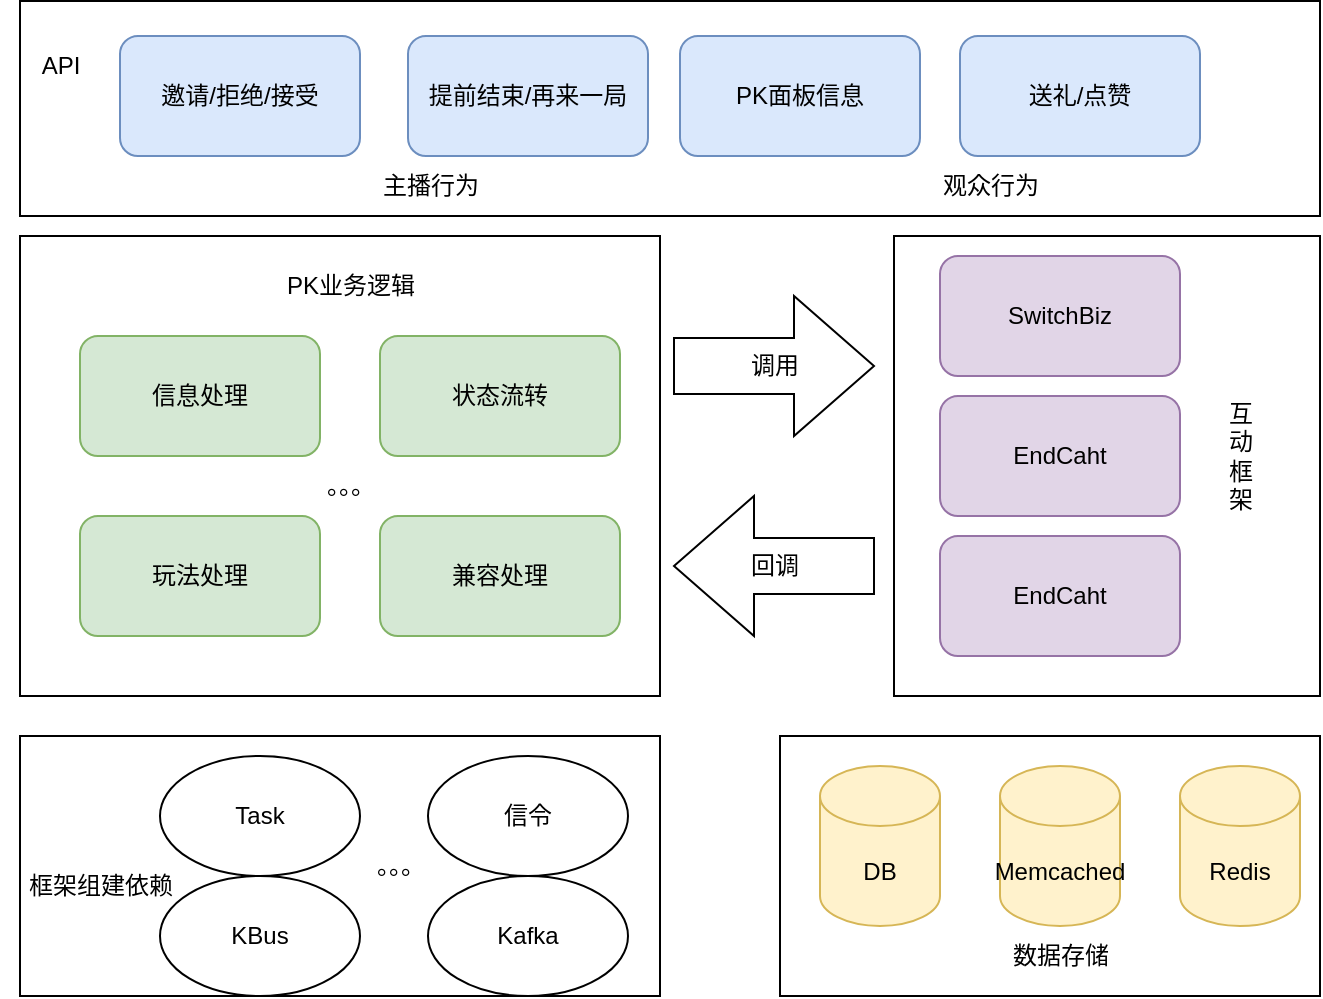 <mxfile version="20.3.6" type="github">
  <diagram id="GIk3zpjn_Su-Wy2v97HG" name="第 1 页">
    <mxGraphModel dx="1298" dy="834" grid="1" gridSize="10" guides="1" tooltips="1" connect="1" arrows="1" fold="1" page="1" pageScale="1" pageWidth="827" pageHeight="1169" math="0" shadow="0">
      <root>
        <mxCell id="0" />
        <mxCell id="1" parent="0" />
        <mxCell id="hiL4RjT5jnR4Him4Q8F5-3" value="邀请/拒绝/接受" style="rounded=1;whiteSpace=wrap;html=1;fillColor=#dae8fc;strokeColor=#6c8ebf;" vertex="1" parent="1">
          <mxGeometry x="150" y="220" width="120" height="60" as="geometry" />
        </mxCell>
        <mxCell id="hiL4RjT5jnR4Him4Q8F5-7" value="提前结束/再来一局" style="rounded=1;whiteSpace=wrap;html=1;fillColor=#dae8fc;strokeColor=#6c8ebf;" vertex="1" parent="1">
          <mxGeometry x="294" y="220" width="120" height="60" as="geometry" />
        </mxCell>
        <mxCell id="hiL4RjT5jnR4Him4Q8F5-8" value="PK面板信息" style="rounded=1;whiteSpace=wrap;html=1;fillColor=#dae8fc;strokeColor=#6c8ebf;" vertex="1" parent="1">
          <mxGeometry x="430" y="220" width="120" height="60" as="geometry" />
        </mxCell>
        <mxCell id="hiL4RjT5jnR4Him4Q8F5-9" value="送礼/点赞" style="rounded=1;whiteSpace=wrap;html=1;fillColor=#dae8fc;strokeColor=#6c8ebf;" vertex="1" parent="1">
          <mxGeometry x="570" y="220" width="120" height="60" as="geometry" />
        </mxCell>
        <mxCell id="hiL4RjT5jnR4Him4Q8F5-16" value="" style="rounded=0;whiteSpace=wrap;html=1;fillColor=none;" vertex="1" parent="1">
          <mxGeometry x="100" y="202.5" width="650" height="107.5" as="geometry" />
        </mxCell>
        <mxCell id="hiL4RjT5jnR4Him4Q8F5-17" value="API" style="text;html=1;align=center;verticalAlign=middle;resizable=0;points=[];autosize=1;strokeColor=none;fillColor=none;" vertex="1" parent="1">
          <mxGeometry x="100" y="220" width="40" height="30" as="geometry" />
        </mxCell>
        <mxCell id="hiL4RjT5jnR4Him4Q8F5-18" value="状态流转" style="rounded=1;whiteSpace=wrap;html=1;fillColor=#d5e8d4;strokeColor=#82b366;" vertex="1" parent="1">
          <mxGeometry x="280" y="370" width="120" height="60" as="geometry" />
        </mxCell>
        <mxCell id="hiL4RjT5jnR4Him4Q8F5-19" value="EndCaht" style="rounded=1;whiteSpace=wrap;html=1;fillColor=#e1d5e7;strokeColor=#9673a6;" vertex="1" parent="1">
          <mxGeometry x="560" y="400" width="120" height="60" as="geometry" />
        </mxCell>
        <mxCell id="hiL4RjT5jnR4Him4Q8F5-20" value="SwitchBiz" style="rounded=1;whiteSpace=wrap;html=1;fillColor=#e1d5e7;strokeColor=#9673a6;" vertex="1" parent="1">
          <mxGeometry x="560" y="330" width="120" height="60" as="geometry" />
        </mxCell>
        <mxCell id="hiL4RjT5jnR4Him4Q8F5-22" value="信息处理" style="rounded=1;whiteSpace=wrap;html=1;fillColor=#d5e8d4;strokeColor=#82b366;" vertex="1" parent="1">
          <mxGeometry x="130" y="370" width="120" height="60" as="geometry" />
        </mxCell>
        <mxCell id="hiL4RjT5jnR4Him4Q8F5-23" value="" style="rounded=0;whiteSpace=wrap;html=1;fillColor=none;" vertex="1" parent="1">
          <mxGeometry x="100" y="320" width="320" height="230" as="geometry" />
        </mxCell>
        <mxCell id="hiL4RjT5jnR4Him4Q8F5-24" value="玩法处理" style="rounded=1;whiteSpace=wrap;html=1;fillColor=#d5e8d4;strokeColor=#82b366;" vertex="1" parent="1">
          <mxGeometry x="130" y="460" width="120" height="60" as="geometry" />
        </mxCell>
        <mxCell id="hiL4RjT5jnR4Him4Q8F5-25" value="兼容处理" style="rounded=1;whiteSpace=wrap;html=1;fillColor=#d5e8d4;strokeColor=#82b366;" vertex="1" parent="1">
          <mxGeometry x="280" y="460" width="120" height="60" as="geometry" />
        </mxCell>
        <mxCell id="hiL4RjT5jnR4Him4Q8F5-26" value="PK业务逻辑" style="text;html=1;align=center;verticalAlign=middle;resizable=0;points=[];autosize=1;strokeColor=none;fillColor=none;" vertex="1" parent="1">
          <mxGeometry x="220" y="330" width="90" height="30" as="geometry" />
        </mxCell>
        <mxCell id="hiL4RjT5jnR4Him4Q8F5-27" value="。。。" style="text;html=1;align=center;verticalAlign=middle;resizable=0;points=[];autosize=1;strokeColor=none;fillColor=none;" vertex="1" parent="1">
          <mxGeometry x="235" y="430" width="60" height="30" as="geometry" />
        </mxCell>
        <mxCell id="hiL4RjT5jnR4Him4Q8F5-28" value="EndCaht" style="rounded=1;whiteSpace=wrap;html=1;fillColor=#e1d5e7;strokeColor=#9673a6;" vertex="1" parent="1">
          <mxGeometry x="560" y="470" width="120" height="60" as="geometry" />
        </mxCell>
        <mxCell id="hiL4RjT5jnR4Him4Q8F5-29" value="" style="rounded=0;whiteSpace=wrap;html=1;fillColor=none;" vertex="1" parent="1">
          <mxGeometry x="537" y="320" width="213" height="230" as="geometry" />
        </mxCell>
        <mxCell id="hiL4RjT5jnR4Him4Q8F5-30" value="互&lt;br&gt;动&lt;br&gt;框&lt;br&gt;架" style="text;html=1;align=center;verticalAlign=middle;resizable=0;points=[];autosize=1;strokeColor=none;fillColor=none;" vertex="1" parent="1">
          <mxGeometry x="690" y="395" width="40" height="70" as="geometry" />
        </mxCell>
        <mxCell id="hiL4RjT5jnR4Him4Q8F5-35" value="调用" style="html=1;shadow=0;dashed=0;align=center;verticalAlign=middle;shape=mxgraph.arrows2.arrow;dy=0.6;dx=40;notch=0;" vertex="1" parent="1">
          <mxGeometry x="427" y="350" width="100" height="70" as="geometry" />
        </mxCell>
        <mxCell id="hiL4RjT5jnR4Him4Q8F5-36" value="回调" style="html=1;shadow=0;dashed=0;align=center;verticalAlign=middle;shape=mxgraph.arrows2.arrow;dy=0.6;dx=40;flipH=1;notch=0;" vertex="1" parent="1">
          <mxGeometry x="427" y="450" width="100" height="70" as="geometry" />
        </mxCell>
        <mxCell id="hiL4RjT5jnR4Him4Q8F5-37" value="DB" style="shape=cylinder3;whiteSpace=wrap;html=1;boundedLbl=1;backgroundOutline=1;size=15;fillColor=#fff2cc;strokeColor=#d6b656;" vertex="1" parent="1">
          <mxGeometry x="500" y="585" width="60" height="80" as="geometry" />
        </mxCell>
        <mxCell id="hiL4RjT5jnR4Him4Q8F5-38" value="Redis" style="shape=cylinder3;whiteSpace=wrap;html=1;boundedLbl=1;backgroundOutline=1;size=15;fillColor=#fff2cc;strokeColor=#d6b656;" vertex="1" parent="1">
          <mxGeometry x="680" y="585" width="60" height="80" as="geometry" />
        </mxCell>
        <mxCell id="hiL4RjT5jnR4Him4Q8F5-39" value="Memcached" style="shape=cylinder3;whiteSpace=wrap;html=1;boundedLbl=1;backgroundOutline=1;size=15;fillColor=#fff2cc;strokeColor=#d6b656;" vertex="1" parent="1">
          <mxGeometry x="590" y="585" width="60" height="80" as="geometry" />
        </mxCell>
        <mxCell id="hiL4RjT5jnR4Him4Q8F5-41" value="Task" style="ellipse;whiteSpace=wrap;html=1;" vertex="1" parent="1">
          <mxGeometry x="170" y="580" width="100" height="60" as="geometry" />
        </mxCell>
        <mxCell id="hiL4RjT5jnR4Him4Q8F5-42" value="信令" style="ellipse;whiteSpace=wrap;html=1;" vertex="1" parent="1">
          <mxGeometry x="304" y="580" width="100" height="60" as="geometry" />
        </mxCell>
        <mxCell id="hiL4RjT5jnR4Him4Q8F5-43" value="" style="rounded=0;whiteSpace=wrap;html=1;fillColor=none;" vertex="1" parent="1">
          <mxGeometry x="480" y="570" width="270" height="130" as="geometry" />
        </mxCell>
        <mxCell id="hiL4RjT5jnR4Him4Q8F5-44" value="数据存储" style="text;html=1;align=center;verticalAlign=middle;resizable=0;points=[];autosize=1;strokeColor=none;fillColor=none;" vertex="1" parent="1">
          <mxGeometry x="585" y="665" width="70" height="30" as="geometry" />
        </mxCell>
        <mxCell id="hiL4RjT5jnR4Him4Q8F5-45" value="KBus" style="ellipse;whiteSpace=wrap;html=1;" vertex="1" parent="1">
          <mxGeometry x="170" y="640" width="100" height="60" as="geometry" />
        </mxCell>
        <mxCell id="hiL4RjT5jnR4Him4Q8F5-46" value="Kafka" style="ellipse;whiteSpace=wrap;html=1;" vertex="1" parent="1">
          <mxGeometry x="304" y="640" width="100" height="60" as="geometry" />
        </mxCell>
        <mxCell id="hiL4RjT5jnR4Him4Q8F5-47" value="" style="rounded=0;whiteSpace=wrap;html=1;fillColor=none;" vertex="1" parent="1">
          <mxGeometry x="100" y="570" width="320" height="130" as="geometry" />
        </mxCell>
        <mxCell id="hiL4RjT5jnR4Him4Q8F5-48" value="框架组建依赖" style="text;html=1;align=center;verticalAlign=middle;resizable=0;points=[];autosize=1;strokeColor=none;fillColor=none;" vertex="1" parent="1">
          <mxGeometry x="90" y="630" width="100" height="30" as="geometry" />
        </mxCell>
        <mxCell id="hiL4RjT5jnR4Him4Q8F5-49" value="主播行为" style="text;html=1;align=center;verticalAlign=middle;resizable=0;points=[];autosize=1;strokeColor=none;fillColor=none;" vertex="1" parent="1">
          <mxGeometry x="270" y="280" width="70" height="30" as="geometry" />
        </mxCell>
        <mxCell id="hiL4RjT5jnR4Him4Q8F5-50" value="观众行为" style="text;html=1;align=center;verticalAlign=middle;resizable=0;points=[];autosize=1;strokeColor=none;fillColor=none;" vertex="1" parent="1">
          <mxGeometry x="550" y="280" width="70" height="30" as="geometry" />
        </mxCell>
        <mxCell id="hiL4RjT5jnR4Him4Q8F5-51" value="。。。" style="text;html=1;align=center;verticalAlign=middle;resizable=0;points=[];autosize=1;strokeColor=none;fillColor=none;" vertex="1" parent="1">
          <mxGeometry x="260" y="620" width="60" height="30" as="geometry" />
        </mxCell>
      </root>
    </mxGraphModel>
  </diagram>
</mxfile>
